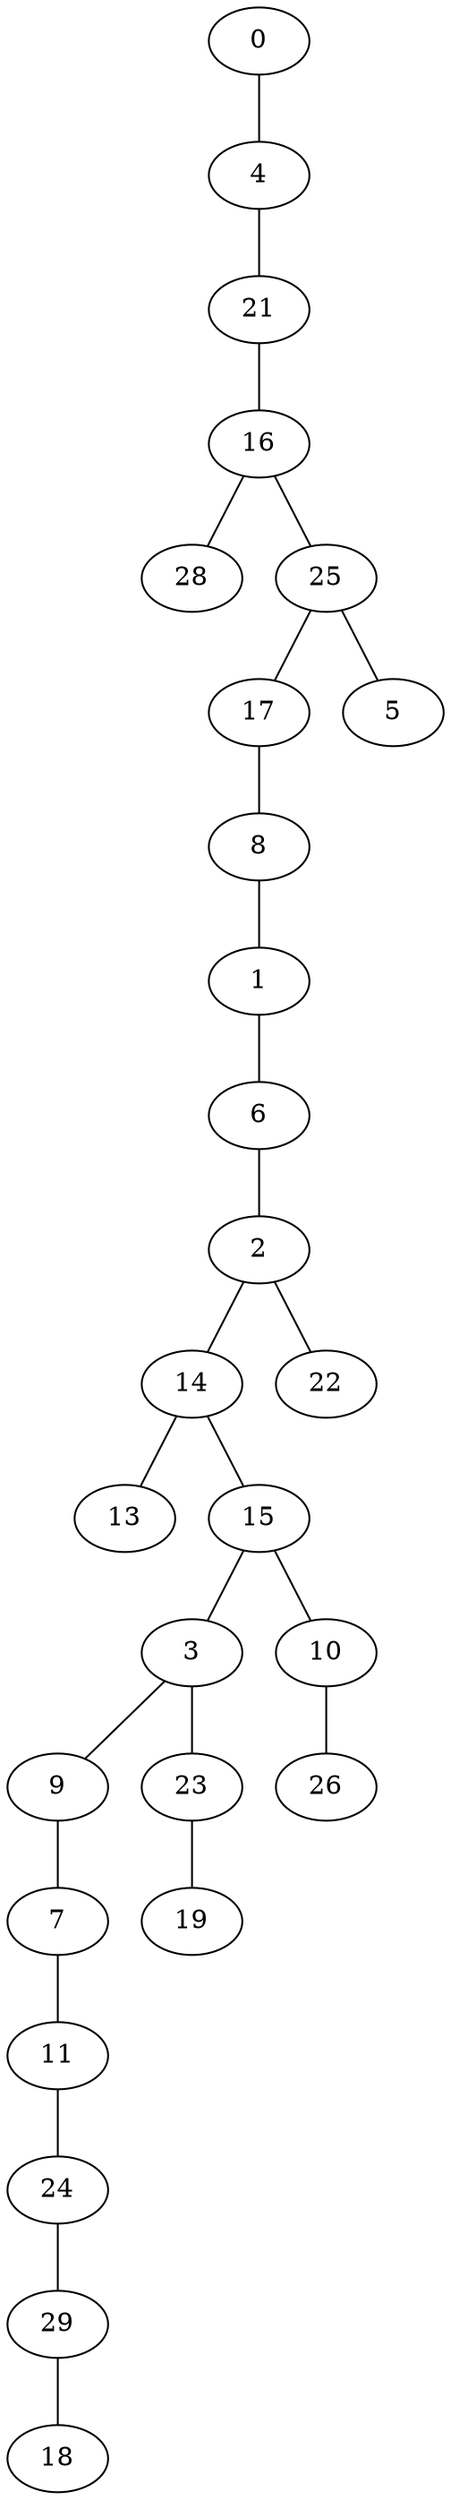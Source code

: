 graph DFS_I_grafoErdos_Renyi_30_39  {
0;
4;
21;
16;
28;
25;
17;
8;
1;
6;
2;
14;
13;
15;
3;
9;
7;
11;
24;
29;
18;
23;
19;
10;
26;
22;
5;
0 -- 4;
4 -- 21;
21 -- 16;
16 -- 28;
16 -- 25;
25 -- 17;
17 -- 8;
8 -- 1;
1 -- 6;
6 -- 2;
2 -- 14;
14 -- 13;
14 -- 15;
15 -- 3;
3 -- 9;
9 -- 7;
7 -- 11;
11 -- 24;
24 -- 29;
29 -- 18;
3 -- 23;
23 -- 19;
15 -- 10;
10 -- 26;
2 -- 22;
25 -- 5;
}